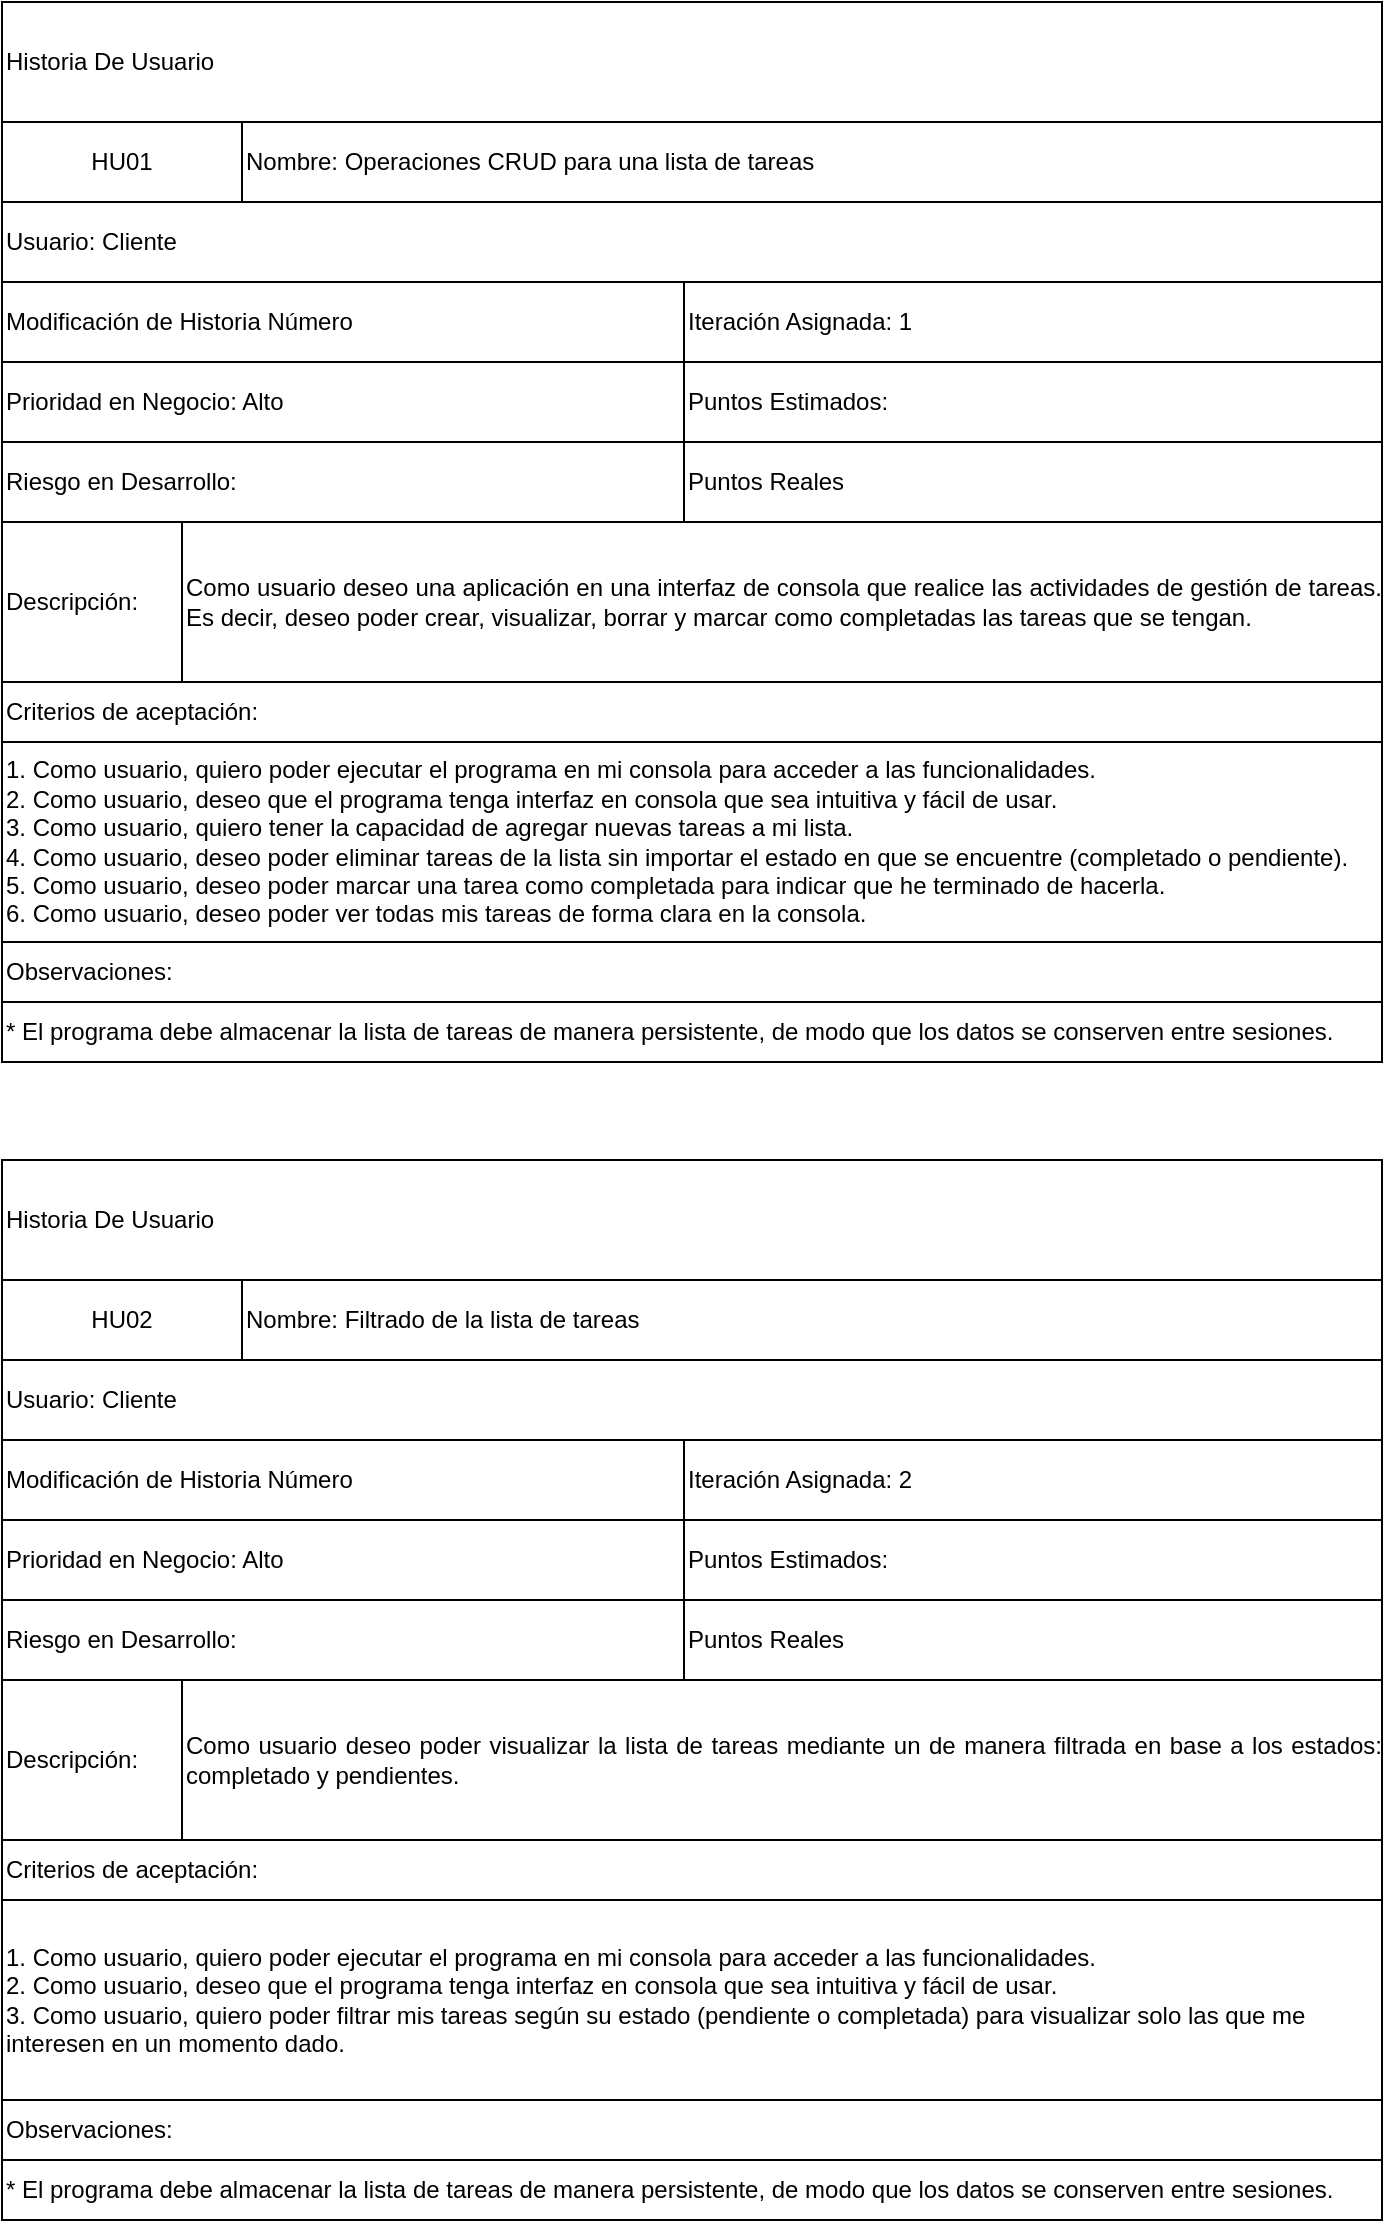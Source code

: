 <mxfile>
    <diagram id="nnQrtxlSm0PfFJTszCwV" name="Página-1">
        <mxGraphModel dx="957" dy="568" grid="0" gridSize="10" guides="1" tooltips="1" connect="1" arrows="1" fold="1" page="1" pageScale="1" pageWidth="827" pageHeight="1169" math="0" shadow="0">
            <root>
                <mxCell id="0"/>
                <mxCell id="1" parent="0"/>
                <mxCell id="2" value="" style="rounded=0;whiteSpace=wrap;html=1;" parent="1" vertex="1">
                    <mxGeometry x="69" y="30" width="690" height="530" as="geometry"/>
                </mxCell>
                <mxCell id="3" value="&lt;div style=&quot;text-align: justify;&quot;&gt;&lt;span style=&quot;background-color: initial;&quot;&gt;Historia De Usuario&lt;/span&gt;&lt;/div&gt;" style="rounded=0;whiteSpace=wrap;html=1;align=left;" parent="1" vertex="1">
                    <mxGeometry x="69" y="30" width="690" height="60" as="geometry"/>
                </mxCell>
                <mxCell id="4" value="HU01" style="rounded=0;whiteSpace=wrap;html=1;" parent="1" vertex="1">
                    <mxGeometry x="69" y="90" width="120" height="40" as="geometry"/>
                </mxCell>
                <mxCell id="5" value="&lt;div style=&quot;text-align: justify;&quot;&gt;&lt;span style=&quot;background-color: initial;&quot;&gt;Nombre: Operaciones CRUD para una lista de tareas&amp;nbsp;&lt;/span&gt;&lt;/div&gt;" style="rounded=0;whiteSpace=wrap;html=1;align=left;" parent="1" vertex="1">
                    <mxGeometry x="189" y="90" width="570" height="40" as="geometry"/>
                </mxCell>
                <mxCell id="6" value="Usuario: Cliente" style="rounded=0;whiteSpace=wrap;html=1;align=left;" parent="1" vertex="1">
                    <mxGeometry x="69" y="130" width="690" height="40" as="geometry"/>
                </mxCell>
                <mxCell id="7" value="Modificación de Historia Número" style="rounded=0;whiteSpace=wrap;html=1;align=left;" parent="1" vertex="1">
                    <mxGeometry x="69" y="170" width="341" height="40" as="geometry"/>
                </mxCell>
                <mxCell id="8" value="Iteración Asignada: 1" style="rounded=0;whiteSpace=wrap;html=1;align=left;" parent="1" vertex="1">
                    <mxGeometry x="410" y="170" width="349" height="40" as="geometry"/>
                </mxCell>
                <mxCell id="9" value="Prioridad en Negocio: Alto" style="rounded=0;whiteSpace=wrap;html=1;align=left;" parent="1" vertex="1">
                    <mxGeometry x="69" y="210" width="341" height="40" as="geometry"/>
                </mxCell>
                <mxCell id="10" value="Puntos Estimados:&amp;nbsp;" style="rounded=0;whiteSpace=wrap;html=1;align=left;" parent="1" vertex="1">
                    <mxGeometry x="410" y="210" width="349" height="40" as="geometry"/>
                </mxCell>
                <mxCell id="11" value="Riesgo en Desarrollo:&amp;nbsp;" style="rounded=0;whiteSpace=wrap;html=1;align=left;" parent="1" vertex="1">
                    <mxGeometry x="69" y="250" width="341" height="40" as="geometry"/>
                </mxCell>
                <mxCell id="12" value="Puntos Reales" style="rounded=0;whiteSpace=wrap;html=1;align=left;" parent="1" vertex="1">
                    <mxGeometry x="410" y="250" width="349" height="40" as="geometry"/>
                </mxCell>
                <mxCell id="14" value="Observaciones:" style="rounded=0;whiteSpace=wrap;html=1;align=left;" parent="1" vertex="1">
                    <mxGeometry x="69" y="500" width="690" height="30" as="geometry"/>
                </mxCell>
                <mxCell id="15" value="&lt;div style=&quot;text-align: justify;&quot;&gt;&lt;span style=&quot;background-color: initial;&quot;&gt;Descripción:&lt;/span&gt;&lt;/div&gt;" style="rounded=0;whiteSpace=wrap;html=1;align=left;" parent="1" vertex="1">
                    <mxGeometry x="69" y="290" width="90" height="80" as="geometry"/>
                </mxCell>
                <mxCell id="16" value="Criterios de aceptación:" style="rounded=0;whiteSpace=wrap;html=1;align=left;" parent="1" vertex="1">
                    <mxGeometry x="69" y="370" width="690" height="30" as="geometry"/>
                </mxCell>
                <mxCell id="17" value="&lt;div style=&quot;text-align: justify;&quot;&gt;Como usuario deseo una aplicación en una interfaz de consola que realice las actividades de gestión de tareas. Es decir, deseo poder crear, visualizar, borrar y marcar como completadas las tareas que se tengan.&lt;br&gt;&lt;/div&gt;" style="rounded=0;whiteSpace=wrap;html=1;align=left;" parent="1" vertex="1">
                    <mxGeometry x="159" y="290" width="600" height="80" as="geometry"/>
                </mxCell>
                <mxCell id="18" value="1. Como usuario, quiero poder ejecutar el programa en mi consola para acceder a las funcionalidades.&lt;br&gt;2. Como usuario, deseo que el programa tenga interfaz en consola que sea intuitiva y fácil de usar.&lt;br&gt;&lt;div&gt;3. Como usuario, quiero tener la capacidad de agregar nuevas tareas a mi lista.&lt;/div&gt;&lt;div&gt;4. Como usuario, deseo poder eliminar tareas de la lista sin importar el estado en que se encuentre (completado o pendiente).&lt;/div&gt;&lt;div&gt;5. Como usuario, deseo poder marcar una tarea como completada para indicar que he terminado de hacerla.&lt;/div&gt;&lt;div&gt;6. Como usuario, deseo poder ver todas mis tareas de forma clara en la consola.&lt;/div&gt;" style="rounded=0;whiteSpace=wrap;html=1;align=left;" parent="1" vertex="1">
                    <mxGeometry x="69" y="400" width="690" height="100" as="geometry"/>
                </mxCell>
                <mxCell id="19" value="* El programa debe almacenar la lista de tareas de manera persistente, de modo que los datos se conserven entre sesiones." style="rounded=0;whiteSpace=wrap;html=1;align=left;" parent="1" vertex="1">
                    <mxGeometry x="69" y="530" width="690" height="30" as="geometry"/>
                </mxCell>
                <mxCell id="20" value="" style="rounded=0;whiteSpace=wrap;html=1;" vertex="1" parent="1">
                    <mxGeometry x="69" y="609" width="690" height="530" as="geometry"/>
                </mxCell>
                <mxCell id="21" value="&lt;div style=&quot;text-align: justify;&quot;&gt;&lt;span style=&quot;background-color: initial;&quot;&gt;Historia De Usuario&lt;/span&gt;&lt;/div&gt;" style="rounded=0;whiteSpace=wrap;html=1;align=left;" vertex="1" parent="1">
                    <mxGeometry x="69" y="609" width="690" height="60" as="geometry"/>
                </mxCell>
                <mxCell id="22" value="HU02" style="rounded=0;whiteSpace=wrap;html=1;" vertex="1" parent="1">
                    <mxGeometry x="69" y="669" width="120" height="40" as="geometry"/>
                </mxCell>
                <mxCell id="23" value="&lt;div style=&quot;text-align: justify;&quot;&gt;&lt;span style=&quot;background-color: initial;&quot;&gt;Nombre: Filtrado de la lista de tareas&amp;nbsp;&lt;/span&gt;&lt;/div&gt;" style="rounded=0;whiteSpace=wrap;html=1;align=left;" vertex="1" parent="1">
                    <mxGeometry x="189" y="669" width="570" height="40" as="geometry"/>
                </mxCell>
                <mxCell id="24" value="Usuario: Cliente" style="rounded=0;whiteSpace=wrap;html=1;align=left;" vertex="1" parent="1">
                    <mxGeometry x="69" y="709" width="690" height="40" as="geometry"/>
                </mxCell>
                <mxCell id="25" value="Modificación de Historia Número" style="rounded=0;whiteSpace=wrap;html=1;align=left;" vertex="1" parent="1">
                    <mxGeometry x="69" y="749" width="341" height="40" as="geometry"/>
                </mxCell>
                <mxCell id="26" value="Iteración Asignada: 2" style="rounded=0;whiteSpace=wrap;html=1;align=left;" vertex="1" parent="1">
                    <mxGeometry x="410" y="749" width="349" height="40" as="geometry"/>
                </mxCell>
                <mxCell id="27" value="Prioridad en Negocio: Alto" style="rounded=0;whiteSpace=wrap;html=1;align=left;" vertex="1" parent="1">
                    <mxGeometry x="69" y="789" width="341" height="40" as="geometry"/>
                </mxCell>
                <mxCell id="28" value="Puntos Estimados:&amp;nbsp;" style="rounded=0;whiteSpace=wrap;html=1;align=left;" vertex="1" parent="1">
                    <mxGeometry x="410" y="789" width="349" height="40" as="geometry"/>
                </mxCell>
                <mxCell id="29" value="Riesgo en Desarrollo:&amp;nbsp;" style="rounded=0;whiteSpace=wrap;html=1;align=left;" vertex="1" parent="1">
                    <mxGeometry x="69" y="829" width="341" height="40" as="geometry"/>
                </mxCell>
                <mxCell id="30" value="Puntos Reales" style="rounded=0;whiteSpace=wrap;html=1;align=left;" vertex="1" parent="1">
                    <mxGeometry x="410" y="829" width="349" height="40" as="geometry"/>
                </mxCell>
                <mxCell id="31" value="Observaciones:" style="rounded=0;whiteSpace=wrap;html=1;align=left;" vertex="1" parent="1">
                    <mxGeometry x="69" y="1079" width="690" height="30" as="geometry"/>
                </mxCell>
                <mxCell id="32" value="&lt;div style=&quot;text-align: justify;&quot;&gt;&lt;span style=&quot;background-color: initial;&quot;&gt;Descripción:&lt;/span&gt;&lt;/div&gt;" style="rounded=0;whiteSpace=wrap;html=1;align=left;" vertex="1" parent="1">
                    <mxGeometry x="69" y="869" width="90" height="80" as="geometry"/>
                </mxCell>
                <mxCell id="33" value="Criterios de aceptación:" style="rounded=0;whiteSpace=wrap;html=1;align=left;" vertex="1" parent="1">
                    <mxGeometry x="69" y="949" width="690" height="30" as="geometry"/>
                </mxCell>
                <mxCell id="34" value="&lt;div style=&quot;text-align: justify;&quot;&gt;Como usuario deseo poder visualizar la lista de tareas mediante un de manera filtrada en base a los estados: completado y pendientes.&lt;br&gt;&lt;/div&gt;" style="rounded=0;whiteSpace=wrap;html=1;align=left;" vertex="1" parent="1">
                    <mxGeometry x="159" y="869" width="600" height="80" as="geometry"/>
                </mxCell>
                <mxCell id="35" value="1. Como usuario, quiero poder ejecutar el programa en mi consola para acceder a las funcionalidades.&lt;br&gt;2. Como usuario, deseo que el programa tenga interfaz en consola que sea intuitiva y fácil de usar.&lt;br&gt;&lt;div&gt;3.&amp;nbsp;Como usuario, quiero poder filtrar mis tareas según su estado (pendiente o completada) para visualizar solo las que me interesen en un momento dado.&lt;/div&gt;" style="rounded=0;whiteSpace=wrap;html=1;align=left;" vertex="1" parent="1">
                    <mxGeometry x="69" y="979" width="690" height="100" as="geometry"/>
                </mxCell>
                <mxCell id="36" value="* El programa debe almacenar la lista de tareas de manera persistente, de modo que los datos se conserven entre sesiones." style="rounded=0;whiteSpace=wrap;html=1;align=left;" vertex="1" parent="1">
                    <mxGeometry x="69" y="1109" width="690" height="30" as="geometry"/>
                </mxCell>
            </root>
        </mxGraphModel>
    </diagram>
</mxfile>